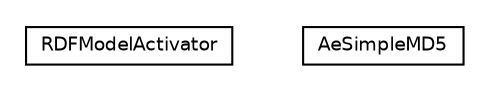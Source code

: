 #!/usr/local/bin/dot
#
# Class diagram 
# Generated by UmlGraph version 4.4 (http://www.spinellis.gr/sw/umlgraph)
#

digraph G {
	edge [fontname="Helvetica",fontsize=10,labelfontname="Helvetica",labelfontsize=10];
	node [fontname="Helvetica",fontsize=10,shape=plaintext];
	// it.apice.sapere.api.internal.RDFModelActivator
	c2104 [label=<<table border="0" cellborder="1" cellspacing="0" cellpadding="2" port="p" href="./RDFModelActivator.html">
		<tr><td><table border="0" cellspacing="0" cellpadding="1">
			<tr><td> RDFModelActivator </td></tr>
		</table></td></tr>
		</table>>, fontname="Helvetica", fontcolor="black", fontsize=9.0];
	// it.apice.sapere.api.internal.AeSimpleMD5
	c2105 [label=<<table border="0" cellborder="1" cellspacing="0" cellpadding="2" port="p" href="./AeSimpleMD5.html">
		<tr><td><table border="0" cellspacing="0" cellpadding="1">
			<tr><td> AeSimpleMD5 </td></tr>
		</table></td></tr>
		</table>>, fontname="Helvetica", fontcolor="black", fontsize=9.0];
}

